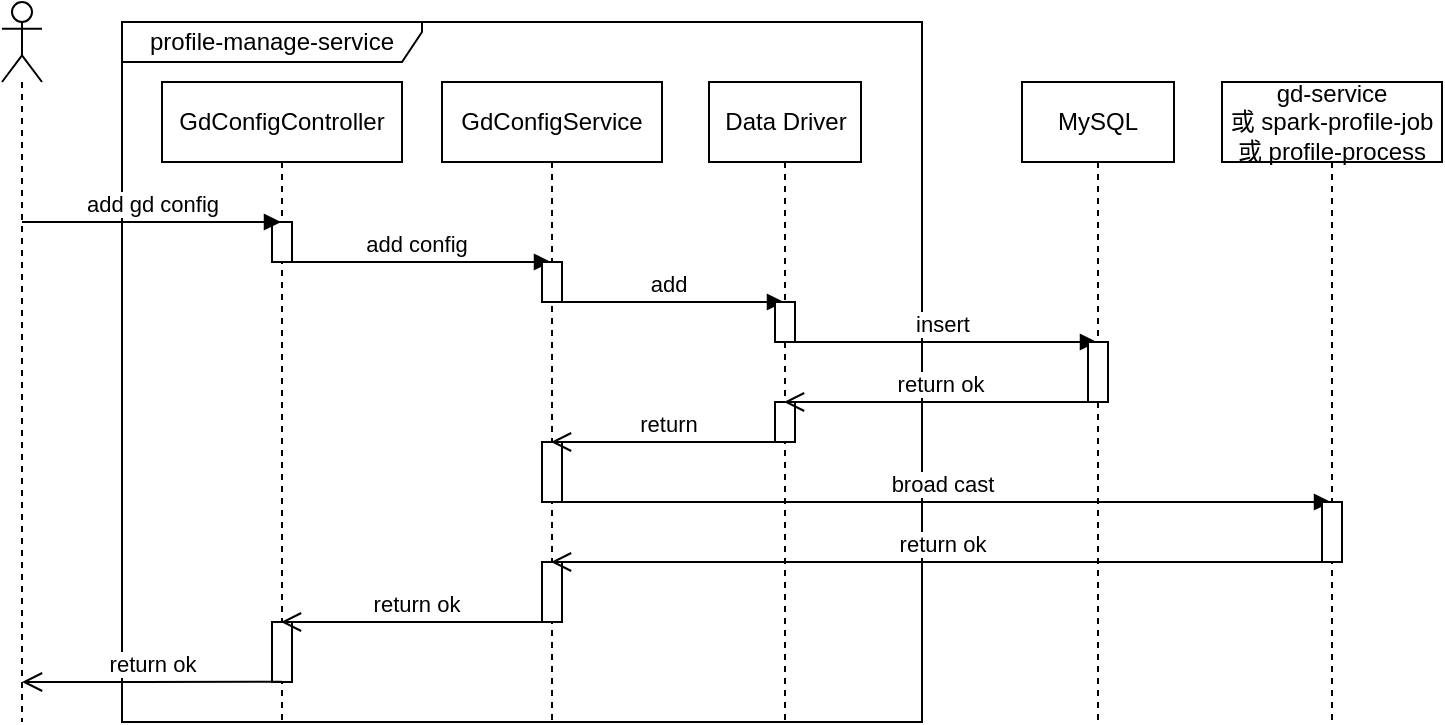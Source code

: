 <mxfile version="13.7.6" type="github">
  <diagram id="lnrqaQ34fG8TvafngoyJ" name="Page-1">
    <mxGraphModel dx="1426" dy="825" grid="1" gridSize="10" guides="1" tooltips="1" connect="1" arrows="1" fold="1" page="1" pageScale="1" pageWidth="827" pageHeight="1169" math="0" shadow="0">
      <root>
        <mxCell id="0" />
        <mxCell id="1" parent="0" />
        <mxCell id="NIoaJKaVrZVFkmfnVety-15" value="profile-manage-service" style="shape=umlFrame;whiteSpace=wrap;html=1;width=150;height=20;" vertex="1" parent="1">
          <mxGeometry x="120" y="250" width="400" height="350" as="geometry" />
        </mxCell>
        <mxCell id="NIoaJKaVrZVFkmfnVety-16" value="" style="shape=umlLifeline;participant=umlActor;perimeter=lifelinePerimeter;whiteSpace=wrap;html=1;container=1;collapsible=0;recursiveResize=0;verticalAlign=top;spacingTop=36;outlineConnect=0;" vertex="1" parent="1">
          <mxGeometry x="60" y="240" width="20" height="360" as="geometry" />
        </mxCell>
        <mxCell id="NIoaJKaVrZVFkmfnVety-17" value="GdConfigController" style="shape=umlLifeline;perimeter=lifelinePerimeter;whiteSpace=wrap;html=1;container=1;collapsible=0;recursiveResize=0;outlineConnect=0;" vertex="1" parent="1">
          <mxGeometry x="140" y="280" width="120" height="320" as="geometry" />
        </mxCell>
        <mxCell id="NIoaJKaVrZVFkmfnVety-38" value="" style="html=1;points=[];perimeter=orthogonalPerimeter;" vertex="1" parent="NIoaJKaVrZVFkmfnVety-17">
          <mxGeometry x="55" y="70" width="10" height="20" as="geometry" />
        </mxCell>
        <mxCell id="NIoaJKaVrZVFkmfnVety-46" value="" style="html=1;points=[];perimeter=orthogonalPerimeter;" vertex="1" parent="NIoaJKaVrZVFkmfnVety-17">
          <mxGeometry x="55" y="270" width="10" height="30" as="geometry" />
        </mxCell>
        <mxCell id="NIoaJKaVrZVFkmfnVety-21" value="add gd config" style="html=1;verticalAlign=bottom;endArrow=block;" edge="1" parent="1" source="NIoaJKaVrZVFkmfnVety-16">
          <mxGeometry width="80" relative="1" as="geometry">
            <mxPoint x="49.5" y="350" as="sourcePoint" />
            <mxPoint x="199.5" y="350" as="targetPoint" />
            <Array as="points">
              <mxPoint x="80" y="350" />
            </Array>
          </mxGeometry>
        </mxCell>
        <mxCell id="NIoaJKaVrZVFkmfnVety-24" value="GdConfigService" style="shape=umlLifeline;perimeter=lifelinePerimeter;whiteSpace=wrap;html=1;container=1;collapsible=0;recursiveResize=0;outlineConnect=0;" vertex="1" parent="1">
          <mxGeometry x="280" y="280" width="110" height="320" as="geometry" />
        </mxCell>
        <mxCell id="NIoaJKaVrZVFkmfnVety-42" value="" style="html=1;points=[];perimeter=orthogonalPerimeter;" vertex="1" parent="NIoaJKaVrZVFkmfnVety-24">
          <mxGeometry x="50" y="180" width="10" height="30" as="geometry" />
        </mxCell>
        <mxCell id="NIoaJKaVrZVFkmfnVety-43" value="" style="html=1;points=[];perimeter=orthogonalPerimeter;" vertex="1" parent="NIoaJKaVrZVFkmfnVety-24">
          <mxGeometry x="50" y="240" width="10" height="30" as="geometry" />
        </mxCell>
        <mxCell id="NIoaJKaVrZVFkmfnVety-25" value="Data Driver" style="shape=umlLifeline;perimeter=lifelinePerimeter;whiteSpace=wrap;html=1;container=1;collapsible=0;recursiveResize=0;outlineConnect=0;" vertex="1" parent="1">
          <mxGeometry x="413.5" y="280" width="76" height="320" as="geometry" />
        </mxCell>
        <mxCell id="NIoaJKaVrZVFkmfnVety-41" value="" style="html=1;points=[];perimeter=orthogonalPerimeter;" vertex="1" parent="NIoaJKaVrZVFkmfnVety-25">
          <mxGeometry x="33" y="160" width="10" height="20" as="geometry" />
        </mxCell>
        <mxCell id="NIoaJKaVrZVFkmfnVety-27" value="add config" style="html=1;verticalAlign=bottom;endArrow=block;" edge="1" parent="1">
          <mxGeometry width="80" relative="1" as="geometry">
            <mxPoint x="199.5" y="370" as="sourcePoint" />
            <mxPoint x="334.5" y="370" as="targetPoint" />
            <Array as="points">
              <mxPoint x="260" y="370" />
            </Array>
          </mxGeometry>
        </mxCell>
        <mxCell id="NIoaJKaVrZVFkmfnVety-28" value="add" style="html=1;verticalAlign=bottom;endArrow=block;" edge="1" parent="1">
          <mxGeometry width="80" relative="1" as="geometry">
            <mxPoint x="334.5" y="390" as="sourcePoint" />
            <mxPoint x="451" y="390" as="targetPoint" />
            <Array as="points">
              <mxPoint x="390" y="390" />
            </Array>
          </mxGeometry>
        </mxCell>
        <mxCell id="NIoaJKaVrZVFkmfnVety-29" value="MySQL" style="shape=umlLifeline;perimeter=lifelinePerimeter;whiteSpace=wrap;html=1;container=1;collapsible=0;recursiveResize=0;outlineConnect=0;" vertex="1" parent="1">
          <mxGeometry x="570" y="280" width="76" height="320" as="geometry" />
        </mxCell>
        <mxCell id="NIoaJKaVrZVFkmfnVety-30" value="insert" style="html=1;verticalAlign=bottom;endArrow=block;" edge="1" parent="1" target="NIoaJKaVrZVFkmfnVety-29">
          <mxGeometry width="80" relative="1" as="geometry">
            <mxPoint x="451" y="410" as="sourcePoint" />
            <mxPoint x="717.5" y="410" as="targetPoint" />
            <Array as="points">
              <mxPoint x="580" y="410" />
            </Array>
          </mxGeometry>
        </mxCell>
        <mxCell id="NIoaJKaVrZVFkmfnVety-31" value="return ok" style="html=1;verticalAlign=bottom;endArrow=open;endSize=8;" edge="1" parent="1" source="NIoaJKaVrZVFkmfnVety-29">
          <mxGeometry relative="1" as="geometry">
            <mxPoint x="717.5" y="440" as="sourcePoint" />
            <mxPoint x="451" y="440" as="targetPoint" />
          </mxGeometry>
        </mxCell>
        <mxCell id="NIoaJKaVrZVFkmfnVety-32" value="return" style="html=1;verticalAlign=bottom;endArrow=open;endSize=8;" edge="1" parent="1">
          <mxGeometry relative="1" as="geometry">
            <mxPoint x="451" y="460" as="sourcePoint" />
            <mxPoint x="334.5" y="460" as="targetPoint" />
            <Array as="points">
              <mxPoint x="390" y="460" />
            </Array>
          </mxGeometry>
        </mxCell>
        <mxCell id="NIoaJKaVrZVFkmfnVety-33" value="gd-service&lt;br&gt;或 spark-profile-job&lt;br&gt;或 profile-process" style="shape=umlLifeline;perimeter=lifelinePerimeter;whiteSpace=wrap;html=1;container=1;collapsible=0;recursiveResize=0;outlineConnect=0;" vertex="1" parent="1">
          <mxGeometry x="670" y="280" width="110" height="320" as="geometry" />
        </mxCell>
        <mxCell id="NIoaJKaVrZVFkmfnVety-34" value="broad cast" style="html=1;verticalAlign=bottom;endArrow=block;" edge="1" parent="1" target="NIoaJKaVrZVFkmfnVety-33">
          <mxGeometry width="80" relative="1" as="geometry">
            <mxPoint x="334.5" y="490" as="sourcePoint" />
            <mxPoint x="817.5" y="490" as="targetPoint" />
            <Array as="points">
              <mxPoint x="590" y="490" />
            </Array>
          </mxGeometry>
        </mxCell>
        <mxCell id="NIoaJKaVrZVFkmfnVety-35" value="return ok" style="html=1;verticalAlign=bottom;endArrow=open;endSize=8;" edge="1" parent="1" source="NIoaJKaVrZVFkmfnVety-33">
          <mxGeometry relative="1" as="geometry">
            <mxPoint x="817.5" y="520" as="sourcePoint" />
            <mxPoint x="334.5" y="520" as="targetPoint" />
            <Array as="points">
              <mxPoint x="580" y="520" />
            </Array>
          </mxGeometry>
        </mxCell>
        <mxCell id="NIoaJKaVrZVFkmfnVety-36" value="return ok" style="html=1;verticalAlign=bottom;endArrow=open;endSize=8;" edge="1" parent="1">
          <mxGeometry relative="1" as="geometry">
            <mxPoint x="334.5" y="550" as="sourcePoint" />
            <mxPoint x="199.5" y="550" as="targetPoint" />
            <Array as="points">
              <mxPoint x="260" y="550" />
            </Array>
          </mxGeometry>
        </mxCell>
        <mxCell id="NIoaJKaVrZVFkmfnVety-37" value="return ok" style="html=1;verticalAlign=bottom;endArrow=open;endSize=8;exitX=0.5;exitY=0.833;exitDx=0;exitDy=0;exitPerimeter=0;" edge="1" parent="1" target="NIoaJKaVrZVFkmfnVety-16">
          <mxGeometry relative="1" as="geometry">
            <mxPoint x="200" y="579.9" as="sourcePoint" />
            <mxPoint x="70" y="580" as="targetPoint" />
            <Array as="points">
              <mxPoint x="120.5" y="580" />
            </Array>
          </mxGeometry>
        </mxCell>
        <mxCell id="NIoaJKaVrZVFkmfnVety-39" value="" style="html=1;points=[];perimeter=orthogonalPerimeter;" vertex="1" parent="1">
          <mxGeometry x="330" y="370" width="10" height="20" as="geometry" />
        </mxCell>
        <mxCell id="NIoaJKaVrZVFkmfnVety-40" value="" style="html=1;points=[];perimeter=orthogonalPerimeter;" vertex="1" parent="1">
          <mxGeometry x="446.5" y="390" width="10" height="20" as="geometry" />
        </mxCell>
        <mxCell id="NIoaJKaVrZVFkmfnVety-44" value="" style="html=1;points=[];perimeter=orthogonalPerimeter;" vertex="1" parent="1">
          <mxGeometry x="603" y="410" width="10" height="30" as="geometry" />
        </mxCell>
        <mxCell id="NIoaJKaVrZVFkmfnVety-45" value="" style="html=1;points=[];perimeter=orthogonalPerimeter;" vertex="1" parent="1">
          <mxGeometry x="720" y="490" width="10" height="30" as="geometry" />
        </mxCell>
      </root>
    </mxGraphModel>
  </diagram>
</mxfile>

